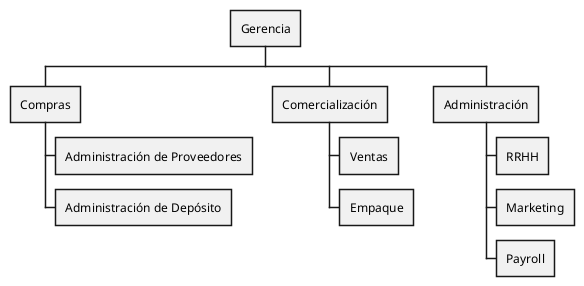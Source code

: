 @startwbs

* Gerencia
** Compras
*** Administración de Proveedores
*** Administración de Depósito
** Comercialización
*** Ventas
*** Empaque
** Administración
*** RRHH
*** Marketing
*** Payroll

@endwbs